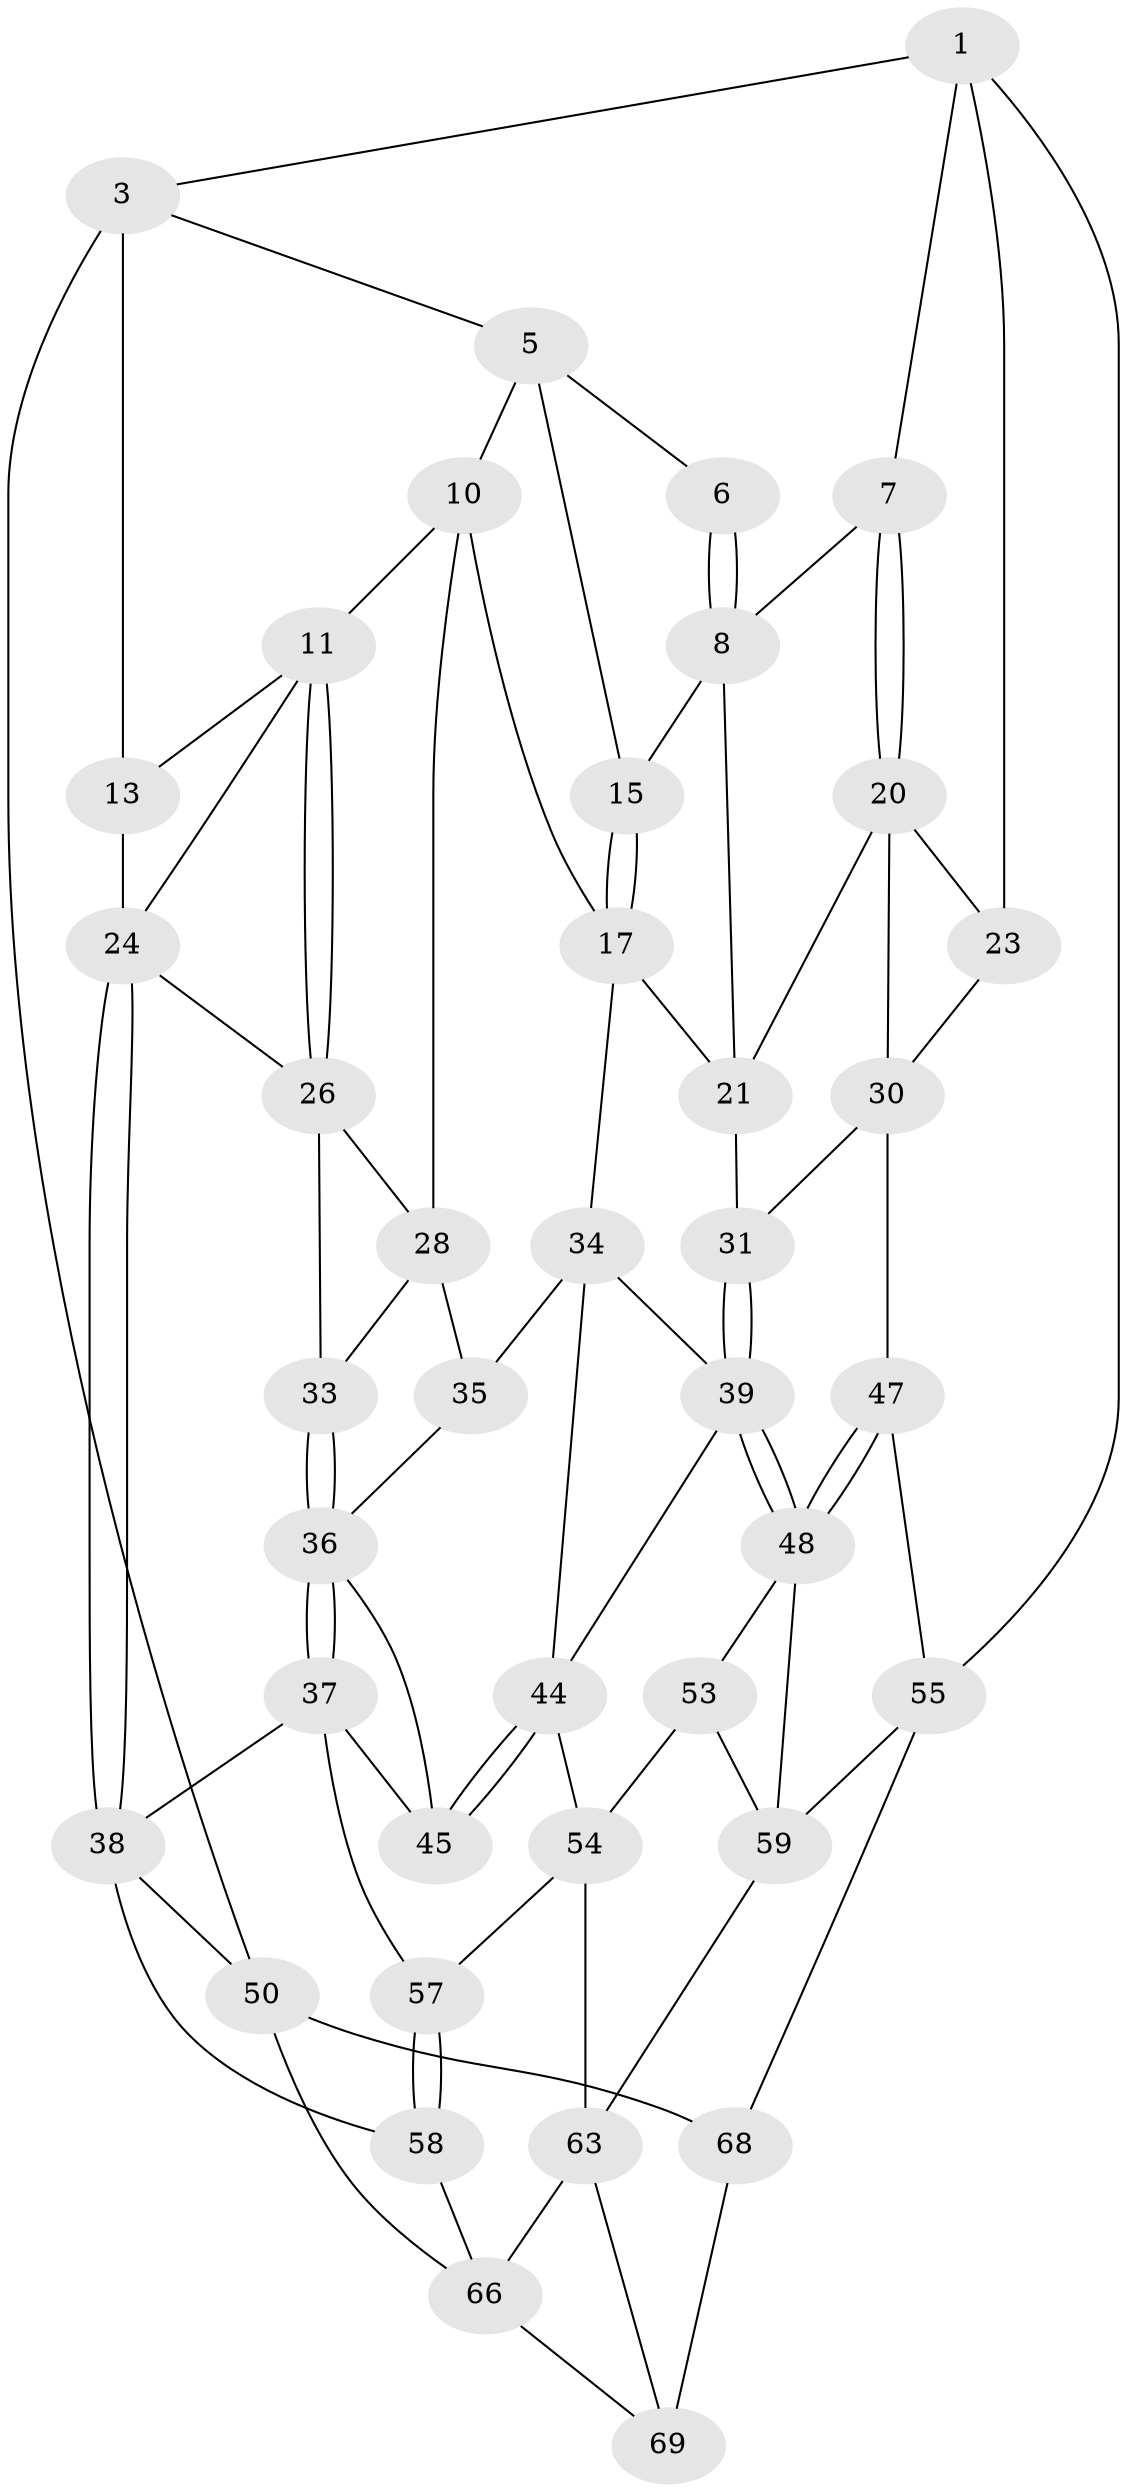 // original degree distribution, {3: 0.028169014084507043, 5: 0.5633802816901409, 6: 0.18309859154929578, 4: 0.22535211267605634}
// Generated by graph-tools (version 1.1) at 2025/11/02/27/25 16:11:52]
// undirected, 41 vertices, 86 edges
graph export_dot {
graph [start="1"]
  node [color=gray90,style=filled];
  1 [pos="+0.6854719508766968+0",super="+2"];
  3 [pos="+0+0",super="+4"];
  5 [pos="+0.33198697451621134+0",super="+9"];
  6 [pos="+0.4628068146191673+0"];
  7 [pos="+0.6991256057362516+0.09584216859191336"];
  8 [pos="+0.5458557250238409+0.09403190582842923",super="+14"];
  10 [pos="+0.2969244414748131+0.05202922062018262",super="+19"];
  11 [pos="+0.19400725844505362+0.1588210976863152",super="+12"];
  13 [pos="+0.10420710508810486+0.09344773185265191",super="+16"];
  15 [pos="+0.4801204728943402+0.18543532337216778"];
  17 [pos="+0.44057200831412546+0.24344076316974259",super="+18"];
  20 [pos="+0.7093637742153661+0.126005093483003",super="+22"];
  21 [pos="+0.59150560720476+0.18721722041812597",super="+29"];
  23 [pos="+1+0"];
  24 [pos="+0+0.27774267647539236",super="+25"];
  26 [pos="+0.21181184235651154+0.21716109486469742",super="+27"];
  28 [pos="+0.2677420785327905+0.24188264025668366",super="+32"];
  30 [pos="+0.7688604831118709+0.3436718533972087",super="+43"];
  31 [pos="+0.6499320077961722+0.4001073778572364"];
  33 [pos="+0.1677301625379252+0.33017665311790834"];
  34 [pos="+0.36651186941297625+0.3425215510334111",super="+41"];
  35 [pos="+0.3296079363934027+0.3497105022886521"];
  36 [pos="+0.11350554464565424+0.39549990161368576",super="+42"];
  37 [pos="+0.04748833652458332+0.438209055658453",super="+46"];
  38 [pos="+0+0.3956943968808254",super="+49"];
  39 [pos="+0.6254524852574938+0.4455406865106714",super="+40"];
  44 [pos="+0.35414557027077104+0.5909827074414437",super="+51"];
  45 [pos="+0.2856020896259759+0.5616019797282379"];
  47 [pos="+1+0.5968410739499713"];
  48 [pos="+0.6917119692711349+0.5605393019554298",super="+52"];
  50 [pos="+0+1"];
  53 [pos="+0.5735925642094906+0.7111245519810389"];
  54 [pos="+0.44774300115809584+0.716009947046302",super="+60"];
  55 [pos="+1+0.8857856425973426",super="+56"];
  57 [pos="+0.1168905272016795+0.7363910954978337",super="+61"];
  58 [pos="+0+0.7851469774831438",super="+65"];
  59 [pos="+0.7832436149207423+0.7424477699753761",super="+62"];
  63 [pos="+0.7284384193368079+0.8303150029860149",super="+64"];
  66 [pos="+0.41896547505246134+1",super="+67"];
  68 [pos="+0.7960357398765133+0.917803871424889",super="+71"];
  69 [pos="+0.7603029369012398+0.8898366342711348",super="+70"];
  1 -- 7;
  1 -- 3;
  1 -- 23;
  1 -- 55;
  3 -- 50;
  3 -- 5;
  3 -- 13 [weight=2];
  5 -- 6;
  5 -- 10;
  5 -- 15;
  6 -- 8;
  6 -- 8;
  7 -- 8;
  7 -- 20;
  7 -- 20;
  8 -- 21;
  8 -- 15;
  10 -- 11;
  10 -- 28;
  10 -- 17;
  11 -- 26;
  11 -- 26;
  11 -- 24;
  11 -- 13;
  13 -- 24;
  15 -- 17;
  15 -- 17;
  17 -- 34;
  17 -- 21;
  20 -- 21;
  20 -- 30;
  20 -- 23;
  21 -- 31;
  23 -- 30;
  24 -- 38;
  24 -- 38;
  24 -- 26;
  26 -- 28;
  26 -- 33;
  28 -- 33;
  28 -- 35;
  30 -- 31;
  30 -- 47;
  31 -- 39;
  31 -- 39;
  33 -- 36;
  33 -- 36;
  34 -- 35;
  34 -- 44;
  34 -- 39;
  35 -- 36;
  36 -- 37;
  36 -- 37;
  36 -- 45;
  37 -- 38;
  37 -- 57;
  37 -- 45;
  38 -- 50;
  38 -- 58;
  39 -- 48;
  39 -- 48;
  39 -- 44;
  44 -- 45;
  44 -- 45;
  44 -- 54;
  47 -- 48;
  47 -- 48;
  47 -- 55;
  48 -- 59;
  48 -- 53;
  50 -- 66;
  50 -- 68;
  53 -- 54;
  53 -- 59;
  54 -- 63;
  54 -- 57;
  55 -- 68 [weight=2];
  55 -- 59;
  57 -- 58 [weight=2];
  57 -- 58;
  58 -- 66;
  59 -- 63;
  63 -- 69;
  63 -- 66;
  66 -- 69;
  68 -- 69 [weight=2];
}
